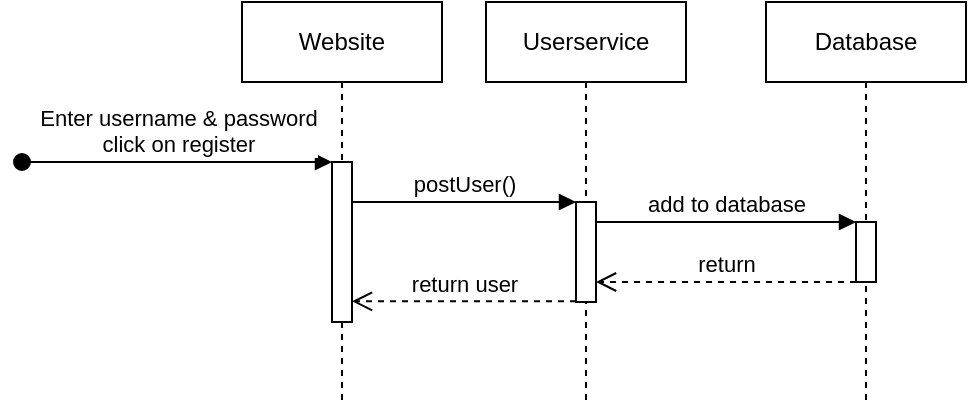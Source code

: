 <mxfile version="24.8.0">
  <diagram name="Page-1" id="2YBvvXClWsGukQMizWep">
    <mxGraphModel dx="611" dy="390" grid="1" gridSize="10" guides="1" tooltips="1" connect="1" arrows="1" fold="1" page="1" pageScale="1" pageWidth="827" pageHeight="1169" math="0" shadow="0">
      <root>
        <mxCell id="0" />
        <mxCell id="1" parent="0" />
        <mxCell id="aM9ryv3xv72pqoxQDRHE-5" value="Website" style="shape=umlLifeline;perimeter=lifelinePerimeter;whiteSpace=wrap;html=1;container=0;dropTarget=0;collapsible=0;recursiveResize=0;outlineConnect=0;portConstraint=eastwest;newEdgeStyle={&quot;edgeStyle&quot;:&quot;elbowEdgeStyle&quot;,&quot;elbow&quot;:&quot;vertical&quot;,&quot;curved&quot;:0,&quot;rounded&quot;:0};" parent="1" vertex="1">
          <mxGeometry x="130" y="40" width="100" height="200" as="geometry" />
        </mxCell>
        <mxCell id="aM9ryv3xv72pqoxQDRHE-6" value="" style="html=1;points=[];perimeter=orthogonalPerimeter;outlineConnect=0;targetShapes=umlLifeline;portConstraint=eastwest;newEdgeStyle={&quot;edgeStyle&quot;:&quot;elbowEdgeStyle&quot;,&quot;elbow&quot;:&quot;vertical&quot;,&quot;curved&quot;:0,&quot;rounded&quot;:0};" parent="aM9ryv3xv72pqoxQDRHE-5" vertex="1">
          <mxGeometry x="45" y="80" width="10" height="80" as="geometry" />
        </mxCell>
        <mxCell id="HbiGew-LV9tUUoYLW_L4-4" value="Userservice" style="shape=umlLifeline;perimeter=lifelinePerimeter;whiteSpace=wrap;html=1;container=0;dropTarget=0;collapsible=0;recursiveResize=0;outlineConnect=0;portConstraint=eastwest;newEdgeStyle={&quot;edgeStyle&quot;:&quot;elbowEdgeStyle&quot;,&quot;elbow&quot;:&quot;vertical&quot;,&quot;curved&quot;:0,&quot;rounded&quot;:0};" parent="1" vertex="1">
          <mxGeometry x="252" y="40" width="100" height="200" as="geometry" />
        </mxCell>
        <mxCell id="HbiGew-LV9tUUoYLW_L4-5" value="" style="html=1;points=[];perimeter=orthogonalPerimeter;outlineConnect=0;targetShapes=umlLifeline;portConstraint=eastwest;newEdgeStyle={&quot;edgeStyle&quot;:&quot;elbowEdgeStyle&quot;,&quot;elbow&quot;:&quot;vertical&quot;,&quot;curved&quot;:0,&quot;rounded&quot;:0};" parent="HbiGew-LV9tUUoYLW_L4-4" vertex="1">
          <mxGeometry x="45" y="100" width="10" height="50" as="geometry" />
        </mxCell>
        <mxCell id="HbiGew-LV9tUUoYLW_L4-6" value="postUser()" style="html=1;verticalAlign=bottom;endArrow=block;edgeStyle=elbowEdgeStyle;elbow=vertical;curved=0;rounded=0;" parent="1" source="aM9ryv3xv72pqoxQDRHE-6" target="HbiGew-LV9tUUoYLW_L4-5" edge="1">
          <mxGeometry relative="1" as="geometry">
            <mxPoint x="200" y="140" as="sourcePoint" />
            <Array as="points">
              <mxPoint x="295" y="140" />
            </Array>
            <mxPoint x="325" y="140" as="targetPoint" />
          </mxGeometry>
        </mxCell>
        <mxCell id="HbiGew-LV9tUUoYLW_L4-7" value="Database" style="shape=umlLifeline;perimeter=lifelinePerimeter;whiteSpace=wrap;html=1;container=0;dropTarget=0;collapsible=0;recursiveResize=0;outlineConnect=0;portConstraint=eastwest;newEdgeStyle={&quot;edgeStyle&quot;:&quot;elbowEdgeStyle&quot;,&quot;elbow&quot;:&quot;vertical&quot;,&quot;curved&quot;:0,&quot;rounded&quot;:0};" parent="1" vertex="1">
          <mxGeometry x="392" y="40" width="100" height="200" as="geometry" />
        </mxCell>
        <mxCell id="HbiGew-LV9tUUoYLW_L4-8" value="" style="html=1;points=[];perimeter=orthogonalPerimeter;outlineConnect=0;targetShapes=umlLifeline;portConstraint=eastwest;newEdgeStyle={&quot;edgeStyle&quot;:&quot;elbowEdgeStyle&quot;,&quot;elbow&quot;:&quot;vertical&quot;,&quot;curved&quot;:0,&quot;rounded&quot;:0};" parent="HbiGew-LV9tUUoYLW_L4-7" vertex="1">
          <mxGeometry x="45" y="110" width="10" height="30" as="geometry" />
        </mxCell>
        <mxCell id="HbiGew-LV9tUUoYLW_L4-9" value="add to database" style="html=1;verticalAlign=bottom;endArrow=block;edgeStyle=elbowEdgeStyle;elbow=vertical;curved=0;rounded=0;" parent="1" source="HbiGew-LV9tUUoYLW_L4-5" target="HbiGew-LV9tUUoYLW_L4-8" edge="1">
          <mxGeometry relative="1" as="geometry">
            <mxPoint x="312" y="150" as="sourcePoint" />
            <Array as="points">
              <mxPoint x="407" y="150" />
            </Array>
            <mxPoint x="442" y="150" as="targetPoint" />
          </mxGeometry>
        </mxCell>
        <mxCell id="aM9ryv3xv72pqoxQDRHE-3" value="&lt;div&gt;Enter username &amp;amp; password&lt;/div&gt;&lt;div&gt;&lt;span data-darkreader-inline-color=&quot;&quot; data-darkreader-inline-bgcolor=&quot;&quot; style=&quot;background-color: rgb(255, 255, 255); color: rgb(0, 0, 0); --darkreader-inline-bgcolor: #1d1f20; --darkreader-inline-color: #e3e1de;&quot;&gt;click on register&lt;/span&gt;&lt;/div&gt;" style="html=1;verticalAlign=bottom;startArrow=oval;endArrow=block;startSize=8;edgeStyle=elbowEdgeStyle;elbow=vertical;curved=0;rounded=0;" parent="1" target="aM9ryv3xv72pqoxQDRHE-6" edge="1">
          <mxGeometry relative="1" as="geometry">
            <mxPoint x="20" y="120" as="sourcePoint" />
            <mxPoint x="145" y="120.06" as="targetPoint" />
          </mxGeometry>
        </mxCell>
        <mxCell id="HbiGew-LV9tUUoYLW_L4-13" value="return" style="html=1;verticalAlign=bottom;endArrow=open;dashed=1;endSize=8;curved=0;rounded=0;" parent="1" source="HbiGew-LV9tUUoYLW_L4-8" target="HbiGew-LV9tUUoYLW_L4-5" edge="1">
          <mxGeometry relative="1" as="geometry">
            <mxPoint x="412" y="200" as="sourcePoint" />
            <mxPoint x="292" y="200" as="targetPoint" />
            <Array as="points">
              <mxPoint x="372" y="180" />
            </Array>
          </mxGeometry>
        </mxCell>
        <mxCell id="HbiGew-LV9tUUoYLW_L4-15" value="return user" style="html=1;verticalAlign=bottom;endArrow=open;dashed=1;endSize=8;curved=0;rounded=0;" parent="1" source="HbiGew-LV9tUUoYLW_L4-5" target="aM9ryv3xv72pqoxQDRHE-6" edge="1">
          <mxGeometry relative="1" as="geometry">
            <mxPoint x="325" y="189.68" as="sourcePoint" />
            <mxPoint x="200" y="189.68" as="targetPoint" />
            <Array as="points">
              <mxPoint x="260" y="189.68" />
            </Array>
          </mxGeometry>
        </mxCell>
      </root>
    </mxGraphModel>
  </diagram>
</mxfile>
